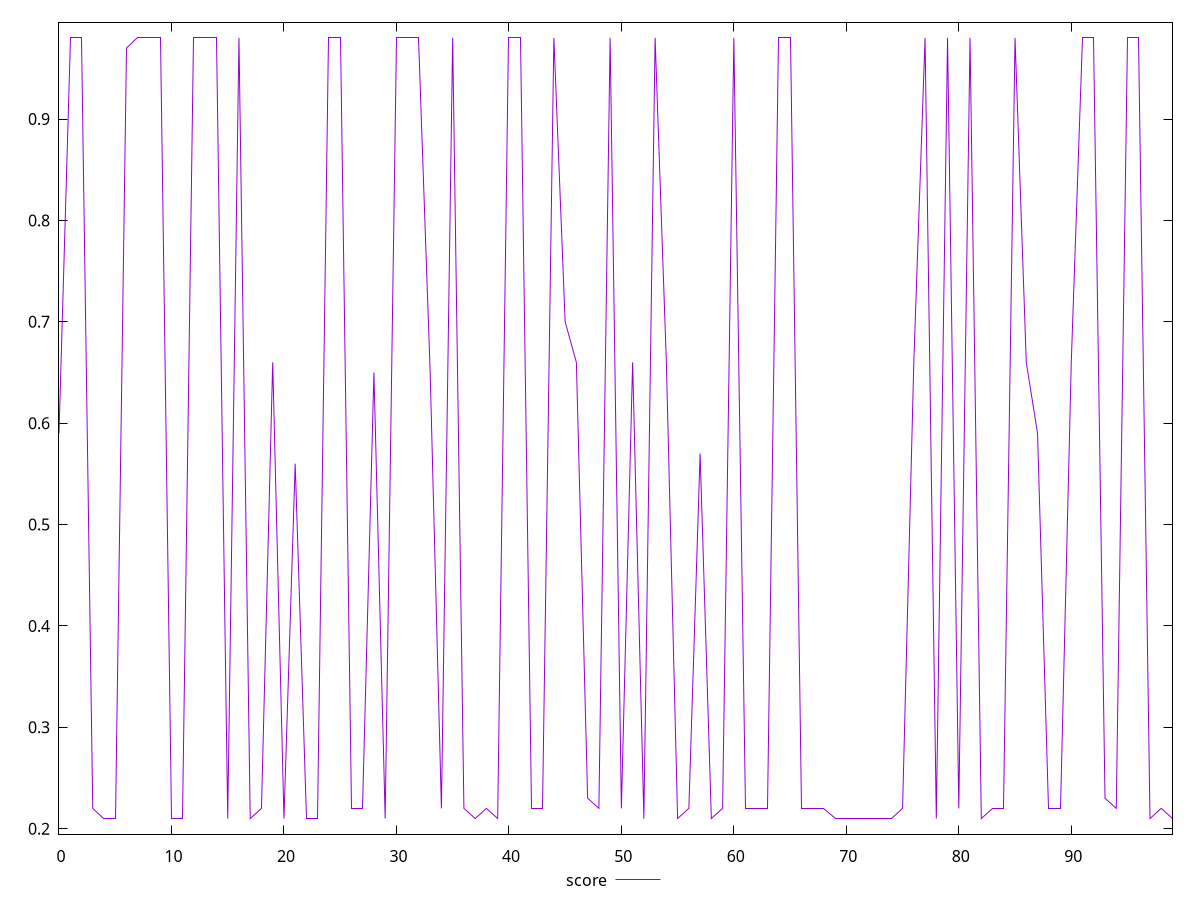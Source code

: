 reset

$score <<EOF
0 0.59
1 0.98
2 0.98
3 0.22
4 0.21
5 0.21
6 0.97
7 0.98
8 0.98
9 0.98
10 0.21
11 0.21
12 0.98
13 0.98
14 0.98
15 0.21
16 0.98
17 0.21
18 0.22
19 0.66
20 0.21
21 0.56
22 0.21
23 0.21
24 0.98
25 0.98
26 0.22
27 0.22
28 0.65
29 0.21
30 0.98
31 0.98
32 0.98
33 0.65
34 0.22
35 0.98
36 0.22
37 0.21
38 0.22
39 0.21
40 0.98
41 0.98
42 0.22
43 0.22
44 0.98
45 0.7
46 0.66
47 0.23
48 0.22
49 0.98
50 0.22
51 0.66
52 0.21
53 0.98
54 0.66
55 0.21
56 0.22
57 0.57
58 0.21
59 0.22
60 0.98
61 0.22
62 0.22
63 0.22
64 0.98
65 0.98
66 0.22
67 0.22
68 0.22
69 0.21
70 0.21
71 0.21
72 0.21
73 0.21
74 0.21
75 0.22
76 0.66
77 0.98
78 0.21
79 0.98
80 0.22
81 0.98
82 0.21
83 0.22
84 0.22
85 0.98
86 0.66
87 0.59
88 0.22
89 0.22
90 0.66
91 0.98
92 0.98
93 0.23
94 0.22
95 0.98
96 0.98
97 0.21
98 0.22
99 0.21
EOF

set key outside below
set xrange [0:99]
set yrange [0.1946:0.9954]
set trange [0.1946:0.9954]
set terminal svg size 640, 500 enhanced background rgb 'white'
set output "reports/report_00033_2021-03-01T14-23-16.841Z/first-cpu-idle/samples/astro-inner/score/values.svg"

plot $score title "score" with line

reset
